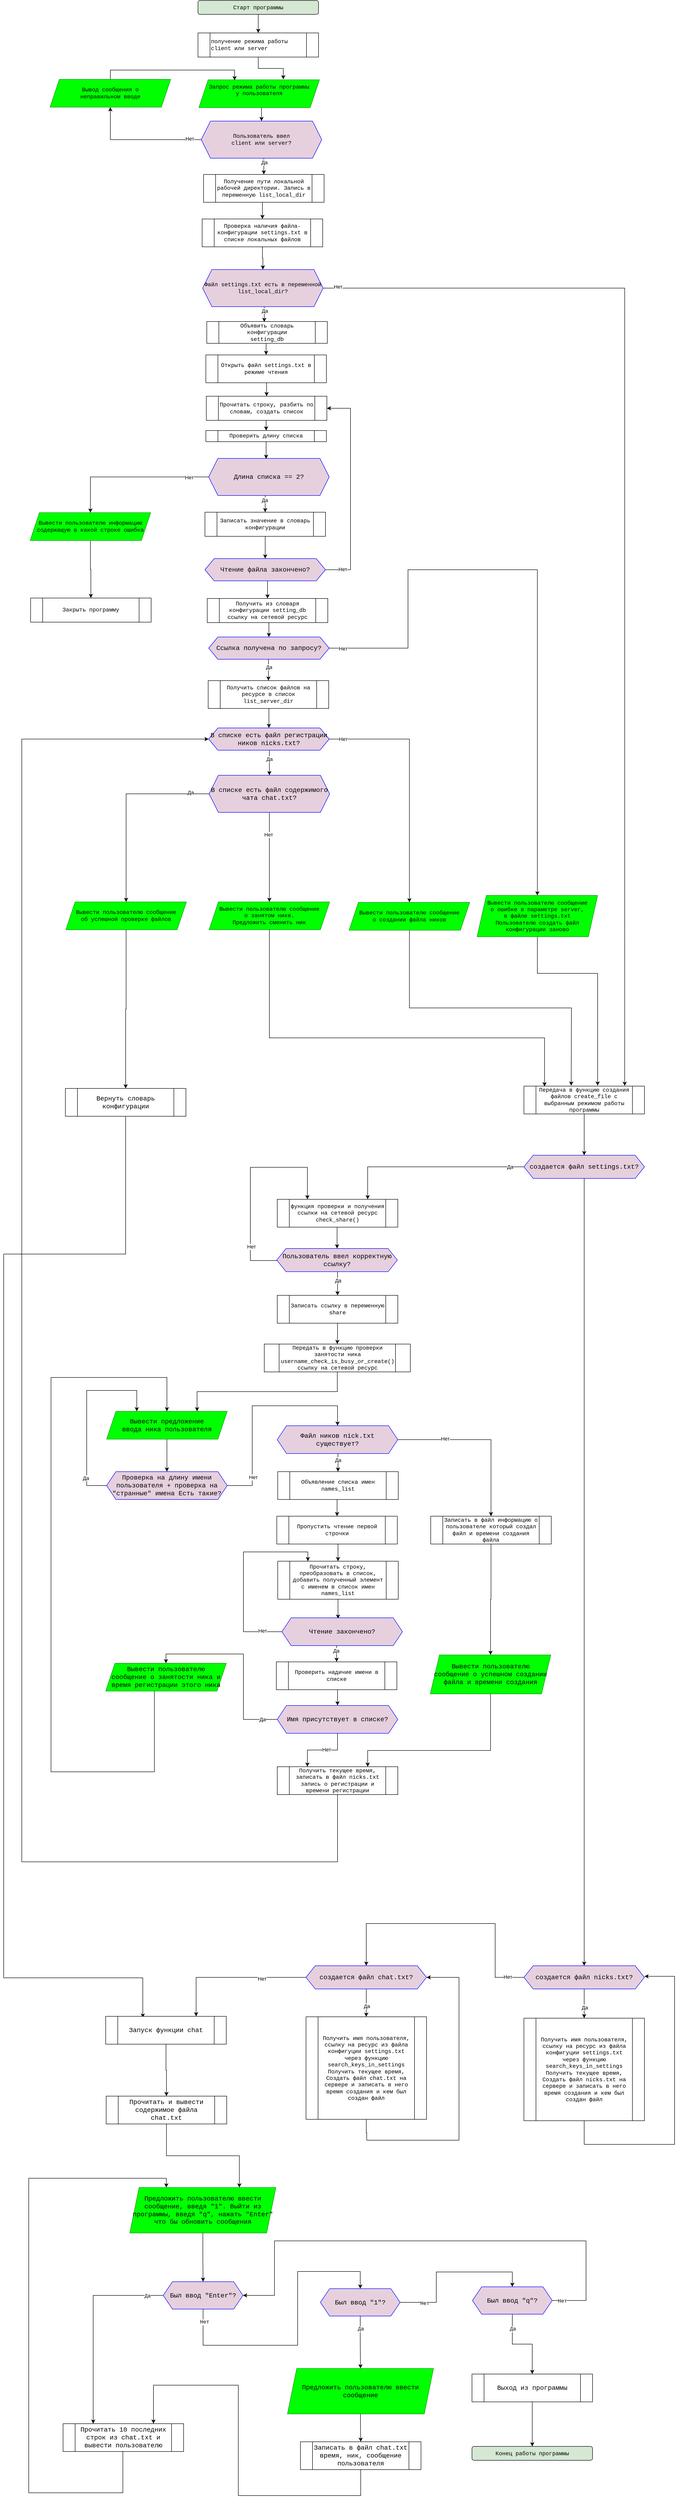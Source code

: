 <mxfile version="20.5.3" type="github">
  <diagram id="gb_wOWOb_qzQlViS4AKi" name="Страница 1">
    <mxGraphModel dx="4689" dy="1743" grid="0" gridSize="10" guides="0" tooltips="0" connect="1" arrows="1" fold="1" page="1" pageScale="1" pageWidth="1169" pageHeight="827" math="0" shadow="0">
      <root>
        <mxCell id="0" />
        <mxCell id="1" parent="0" />
        <mxCell id="-_wJu4tCFWoY7v_CzMal-3" style="edgeStyle=orthogonalEdgeStyle;rounded=0;orthogonalLoop=1;jettySize=auto;html=1;exitX=0.5;exitY=1;exitDx=0;exitDy=0;fontFamily=Courier New;" parent="1" source="-_wJu4tCFWoY7v_CzMal-1" target="-_wJu4tCFWoY7v_CzMal-2" edge="1">
          <mxGeometry relative="1" as="geometry" />
        </mxCell>
        <mxCell id="-_wJu4tCFWoY7v_CzMal-1" value="&lt;font face=&quot;Courier New&quot;&gt;Старт программы&lt;br&gt;&lt;/font&gt;" style="rounded=1;whiteSpace=wrap;html=1;fillColor=#D5E8D4;" parent="1" vertex="1">
          <mxGeometry x="-738" y="70" width="260" height="30" as="geometry" />
        </mxCell>
        <mxCell id="DwQkDdrdfLEbNt93AvXd-1" style="edgeStyle=orthogonalEdgeStyle;rounded=0;orthogonalLoop=1;jettySize=auto;html=1;exitX=0.5;exitY=1;exitDx=0;exitDy=0;entryX=0.7;entryY=-0.017;entryDx=0;entryDy=0;entryPerimeter=0;" parent="1" source="-_wJu4tCFWoY7v_CzMal-2" target="-_wJu4tCFWoY7v_CzMal-4" edge="1">
          <mxGeometry relative="1" as="geometry" />
        </mxCell>
        <mxCell id="-_wJu4tCFWoY7v_CzMal-2" value="&lt;div&gt;получение режима работы&lt;/div&gt;&lt;div&gt;client или server&lt;br&gt;&lt;/div&gt;" style="shape=process;whiteSpace=wrap;html=1;backgroundOutline=1;fontFamily=Courier New;align=left;" parent="1" vertex="1">
          <mxGeometry x="-738" y="140" width="260" height="52" as="geometry" />
        </mxCell>
        <mxCell id="-_wJu4tCFWoY7v_CzMal-7" style="edgeStyle=orthogonalEdgeStyle;rounded=0;orthogonalLoop=1;jettySize=auto;html=1;exitX=0.5;exitY=1;exitDx=0;exitDy=0;entryX=0.5;entryY=0;entryDx=0;entryDy=0;fontFamily=Courier New;" parent="1" source="-_wJu4tCFWoY7v_CzMal-4" target="-_wJu4tCFWoY7v_CzMal-9" edge="1">
          <mxGeometry relative="1" as="geometry">
            <mxPoint x="-678" y="400" as="targetPoint" />
          </mxGeometry>
        </mxCell>
        <mxCell id="-_wJu4tCFWoY7v_CzMal-4" value="&lt;div&gt;Запрос режима работы программы&lt;/div&gt;&lt;div&gt;у пользователя&lt;/div&gt;&lt;div&gt;&lt;br&gt;&lt;/div&gt;" style="shape=parallelogram;perimeter=parallelogramPerimeter;whiteSpace=wrap;html=1;fixedSize=1;fontFamily=Courier New;strokeColor=#009900;fillColor=#00FF00;" parent="1" vertex="1">
          <mxGeometry x="-736" y="241" width="260" height="60" as="geometry" />
        </mxCell>
        <mxCell id="DwQkDdrdfLEbNt93AvXd-2" style="edgeStyle=orthogonalEdgeStyle;rounded=0;orthogonalLoop=1;jettySize=auto;html=1;exitX=0;exitY=0.5;exitDx=0;exitDy=0;entryX=0.5;entryY=1;entryDx=0;entryDy=0;" parent="1" source="-_wJu4tCFWoY7v_CzMal-9" target="-_wJu4tCFWoY7v_CzMal-13" edge="1">
          <mxGeometry relative="1" as="geometry" />
        </mxCell>
        <mxCell id="DwQkDdrdfLEbNt93AvXd-192" value="Нет" style="edgeLabel;html=1;align=center;verticalAlign=middle;resizable=0;points=[];" parent="DwQkDdrdfLEbNt93AvXd-2" vertex="1" connectable="0">
          <mxGeometry x="-0.378" y="-1" relative="1" as="geometry">
            <mxPoint x="57" y="-1" as="offset" />
          </mxGeometry>
        </mxCell>
        <mxCell id="DwQkDdrdfLEbNt93AvXd-6" style="edgeStyle=orthogonalEdgeStyle;rounded=0;orthogonalLoop=1;jettySize=auto;html=1;exitX=0.5;exitY=1;exitDx=0;exitDy=0;entryX=0.5;entryY=0;entryDx=0;entryDy=0;" parent="1" source="-_wJu4tCFWoY7v_CzMal-9" target="DwQkDdrdfLEbNt93AvXd-5" edge="1">
          <mxGeometry relative="1" as="geometry" />
        </mxCell>
        <mxCell id="DwQkDdrdfLEbNt93AvXd-193" value="Да" style="edgeLabel;html=1;align=center;verticalAlign=middle;resizable=0;points=[];" parent="DwQkDdrdfLEbNt93AvXd-6" vertex="1" connectable="0">
          <mxGeometry x="-0.336" y="1" relative="1" as="geometry">
            <mxPoint as="offset" />
          </mxGeometry>
        </mxCell>
        <mxCell id="-_wJu4tCFWoY7v_CzMal-9" value="&lt;div&gt;Пользователь ввел &lt;br&gt;&lt;/div&gt;&lt;div&gt;client или server?&lt;/div&gt;" style="shape=hexagon;perimeter=hexagonPerimeter2;whiteSpace=wrap;html=1;fixedSize=1;fontFamily=Courier New;strokeColor=#0000FF;fillColor=#E6D0DE;" parent="1" vertex="1">
          <mxGeometry x="-731" y="330" width="260" height="80" as="geometry" />
        </mxCell>
        <mxCell id="DwQkDdrdfLEbNt93AvXd-4" style="edgeStyle=orthogonalEdgeStyle;rounded=0;orthogonalLoop=1;jettySize=auto;html=1;exitX=0.5;exitY=0;exitDx=0;exitDy=0;entryX=0.296;entryY=0.017;entryDx=0;entryDy=0;entryPerimeter=0;" parent="1" source="-_wJu4tCFWoY7v_CzMal-13" target="-_wJu4tCFWoY7v_CzMal-4" edge="1">
          <mxGeometry relative="1" as="geometry" />
        </mxCell>
        <mxCell id="-_wJu4tCFWoY7v_CzMal-13" value="&lt;div&gt;Вывод сообщения о &lt;br&gt;&lt;/div&gt;&lt;div&gt;неправильном вводе&lt;/div&gt;" style="shape=parallelogram;perimeter=parallelogramPerimeter;whiteSpace=wrap;html=1;fixedSize=1;fontFamily=Courier New;strokeColor=#009900;fillColor=#00FF00;" parent="1" vertex="1">
          <mxGeometry x="-1057" y="240" width="260" height="60" as="geometry" />
        </mxCell>
        <mxCell id="DwQkDdrdfLEbNt93AvXd-10" style="edgeStyle=orthogonalEdgeStyle;rounded=0;orthogonalLoop=1;jettySize=auto;html=1;exitX=1;exitY=0.5;exitDx=0;exitDy=0;entryX=0.836;entryY=-0.01;entryDx=0;entryDy=0;entryPerimeter=0;" parent="1" source="-_wJu4tCFWoY7v_CzMal-17" target="DwQkDdrdfLEbNt93AvXd-9" edge="1">
          <mxGeometry relative="1" as="geometry">
            <mxPoint x="-244" y="719" as="targetPoint" />
          </mxGeometry>
        </mxCell>
        <mxCell id="DwQkDdrdfLEbNt93AvXd-11" value="Нет" style="edgeLabel;html=1;align=center;verticalAlign=middle;resizable=0;points=[];" parent="DwQkDdrdfLEbNt93AvXd-10" vertex="1" connectable="0">
          <mxGeometry x="-0.207" y="3" relative="1" as="geometry">
            <mxPoint x="-622" y="-292" as="offset" />
          </mxGeometry>
        </mxCell>
        <mxCell id="DwQkDdrdfLEbNt93AvXd-21" style="edgeStyle=orthogonalEdgeStyle;rounded=0;orthogonalLoop=1;jettySize=auto;html=1;exitX=0.5;exitY=1;exitDx=0;exitDy=0;entryX=0.477;entryY=0.021;entryDx=0;entryDy=0;entryPerimeter=0;" parent="1" source="-_wJu4tCFWoY7v_CzMal-17" target="DwQkDdrdfLEbNt93AvXd-16" edge="1">
          <mxGeometry relative="1" as="geometry" />
        </mxCell>
        <mxCell id="DwQkDdrdfLEbNt93AvXd-191" value="Да" style="edgeLabel;html=1;align=center;verticalAlign=middle;resizable=0;points=[];" parent="DwQkDdrdfLEbNt93AvXd-21" vertex="1" connectable="0">
          <mxGeometry x="-0.333" y="1" relative="1" as="geometry">
            <mxPoint as="offset" />
          </mxGeometry>
        </mxCell>
        <mxCell id="-_wJu4tCFWoY7v_CzMal-17" value="Файл settings.txt есть в переменной list_local_dir?" style="shape=hexagon;perimeter=hexagonPerimeter2;whiteSpace=wrap;html=1;fixedSize=1;fontFamily=Courier New;strokeColor=#0000FF;fillColor=#E6D0DE;" parent="1" vertex="1">
          <mxGeometry x="-728" y="650" width="260" height="80" as="geometry" />
        </mxCell>
        <mxCell id="DwQkDdrdfLEbNt93AvXd-18" style="edgeStyle=orthogonalEdgeStyle;rounded=0;orthogonalLoop=1;jettySize=auto;html=1;exitX=0;exitY=0.5;exitDx=0;exitDy=0;entryX=0.5;entryY=0;entryDx=0;entryDy=0;" parent="1" source="-_wJu4tCFWoY7v_CzMal-33" target="DwQkDdrdfLEbNt93AvXd-17" edge="1">
          <mxGeometry relative="1" as="geometry" />
        </mxCell>
        <mxCell id="DwQkDdrdfLEbNt93AvXd-27" value="Нет" style="edgeLabel;html=1;align=center;verticalAlign=middle;resizable=0;points=[];" parent="DwQkDdrdfLEbNt93AvXd-18" vertex="1" connectable="0">
          <mxGeometry x="-0.22" y="1" relative="1" as="geometry">
            <mxPoint x="87" as="offset" />
          </mxGeometry>
        </mxCell>
        <mxCell id="DwQkDdrdfLEbNt93AvXd-189" style="edgeStyle=orthogonalEdgeStyle;rounded=0;orthogonalLoop=1;jettySize=auto;html=1;exitX=0.5;exitY=1;exitDx=0;exitDy=0;entryX=0.5;entryY=0;entryDx=0;entryDy=0;" parent="1" source="-_wJu4tCFWoY7v_CzMal-33" target="DwQkDdrdfLEbNt93AvXd-29" edge="1">
          <mxGeometry relative="1" as="geometry" />
        </mxCell>
        <mxCell id="DwQkDdrdfLEbNt93AvXd-190" value="Да" style="edgeLabel;html=1;align=center;verticalAlign=middle;resizable=0;points=[];" parent="DwQkDdrdfLEbNt93AvXd-189" vertex="1" connectable="0">
          <mxGeometry x="-0.204" y="-1" relative="1" as="geometry">
            <mxPoint as="offset" />
          </mxGeometry>
        </mxCell>
        <mxCell id="-_wJu4tCFWoY7v_CzMal-33" value="Длина списка == 2?" style="shape=hexagon;perimeter=hexagonPerimeter2;whiteSpace=wrap;html=1;fixedSize=1;fontFamily=Courier New;fontSize=14;strokeColor=#0000FF;fillColor=#E6D0DE;" parent="1" vertex="1">
          <mxGeometry x="-715" y="1057" width="260" height="80" as="geometry" />
        </mxCell>
        <mxCell id="DwQkDdrdfLEbNt93AvXd-108" style="edgeStyle=orthogonalEdgeStyle;rounded=0;orthogonalLoop=1;jettySize=auto;html=1;exitX=0.5;exitY=1;exitDx=0;exitDy=0;entryX=0.5;entryY=0;entryDx=0;entryDy=0;" parent="1" source="-_wJu4tCFWoY7v_CzMal-48" target="DwQkDdrdfLEbNt93AvXd-102" edge="1">
          <mxGeometry relative="1" as="geometry" />
        </mxCell>
        <mxCell id="-_wJu4tCFWoY7v_CzMal-48" value="Проверить надичие имени в списке" style="shape=process;whiteSpace=wrap;html=1;backgroundOutline=1;fontFamily=Courier New;fontSize=12;" parent="1" vertex="1">
          <mxGeometry x="-569" y="3651" width="260" height="60" as="geometry" />
        </mxCell>
        <mxCell id="DwQkDdrdfLEbNt93AvXd-72" style="edgeStyle=orthogonalEdgeStyle;rounded=0;orthogonalLoop=1;jettySize=auto;html=1;exitX=0.5;exitY=1;exitDx=0;exitDy=0;" parent="1" source="-_wJu4tCFWoY7v_CzMal-61" edge="1">
          <mxGeometry relative="1" as="geometry">
            <mxPoint x="-857" y="4418" as="targetPoint" />
            <Array as="points">
              <mxPoint x="-894" y="2772" />
              <mxPoint x="-1157" y="2772" />
              <mxPoint x="-1157" y="4332" />
              <mxPoint x="-857" y="4332" />
            </Array>
          </mxGeometry>
        </mxCell>
        <mxCell id="-_wJu4tCFWoY7v_CzMal-61" value="Вернуть словарь конфигурации" style="shape=process;whiteSpace=wrap;html=1;backgroundOutline=1;fontFamily=Courier New;fontSize=14;" parent="1" vertex="1">
          <mxGeometry x="-1024" y="2415" width="260" height="60" as="geometry" />
        </mxCell>
        <mxCell id="DwQkDdrdfLEbNt93AvXd-70" style="edgeStyle=orthogonalEdgeStyle;rounded=0;orthogonalLoop=1;jettySize=auto;html=1;exitX=0;exitY=0.5;exitDx=0;exitDy=0;entryX=0.5;entryY=0;entryDx=0;entryDy=0;" parent="1" source="DwQkDdrdfLEbNt93AvXd-57" target="DwQkDdrdfLEbNt93AvXd-64" edge="1">
          <mxGeometry relative="1" as="geometry">
            <mxPoint x="-601" y="1928" as="sourcePoint" />
          </mxGeometry>
        </mxCell>
        <mxCell id="DwQkDdrdfLEbNt93AvXd-184" value="Да" style="edgeLabel;html=1;align=center;verticalAlign=middle;resizable=0;points=[];" parent="DwQkDdrdfLEbNt93AvXd-70" vertex="1" connectable="0">
          <mxGeometry x="-0.804" y="-3" relative="1" as="geometry">
            <mxPoint as="offset" />
          </mxGeometry>
        </mxCell>
        <mxCell id="DwQkDdrdfLEbNt93AvXd-68" style="edgeStyle=orthogonalEdgeStyle;rounded=0;orthogonalLoop=1;jettySize=auto;html=1;entryX=0.171;entryY=0.01;entryDx=0;entryDy=0;entryPerimeter=0;exitX=0.5;exitY=1;exitDx=0;exitDy=0;" parent="1" source="-_wJu4tCFWoY7v_CzMal-66" target="DwQkDdrdfLEbNt93AvXd-9" edge="1">
          <mxGeometry relative="1" as="geometry">
            <mxPoint x="-312" y="2072" as="sourcePoint" />
            <Array as="points">
              <mxPoint x="-584" y="2306" />
              <mxPoint x="10" y="2306" />
            </Array>
          </mxGeometry>
        </mxCell>
        <mxCell id="-_wJu4tCFWoY7v_CzMal-66" value="&lt;div&gt;Вывести пользователю сообщение&lt;/div&gt;&lt;div&gt;о занятом нике. &lt;br&gt;&lt;/div&gt;&lt;div&gt;Предложить сменить ник&lt;br&gt;&lt;/div&gt;" style="shape=parallelogram;perimeter=parallelogramPerimeter;whiteSpace=wrap;html=1;fixedSize=1;fontFamily=Courier New;strokeColor=#009900;fillColor=#00FF00;" parent="1" vertex="1">
          <mxGeometry x="-714" y="2013" width="260" height="60" as="geometry" />
        </mxCell>
        <mxCell id="DwQkDdrdfLEbNt93AvXd-172" style="edgeStyle=orthogonalEdgeStyle;rounded=0;orthogonalLoop=1;jettySize=auto;html=1;exitX=0.5;exitY=1;exitDx=0;exitDy=0;" parent="1" source="-_wJu4tCFWoY7v_CzMal-73" target="DwQkDdrdfLEbNt93AvXd-152" edge="1">
          <mxGeometry relative="1" as="geometry" />
        </mxCell>
        <mxCell id="-_wJu4tCFWoY7v_CzMal-73" value="Запуск функции chat" style="shape=process;whiteSpace=wrap;html=1;backgroundOutline=1;fontFamily=Courier New;fontSize=14;" parent="1" vertex="1">
          <mxGeometry x="-937" y="4415" width="260" height="60" as="geometry" />
        </mxCell>
        <mxCell id="DwQkDdrdfLEbNt93AvXd-8" style="edgeStyle=orthogonalEdgeStyle;rounded=0;orthogonalLoop=1;jettySize=auto;html=1;exitX=0.5;exitY=1;exitDx=0;exitDy=0;entryX=0.5;entryY=0;entryDx=0;entryDy=0;" parent="1" source="DwQkDdrdfLEbNt93AvXd-5" target="DwQkDdrdfLEbNt93AvXd-7" edge="1">
          <mxGeometry relative="1" as="geometry" />
        </mxCell>
        <mxCell id="DwQkDdrdfLEbNt93AvXd-5" value="Получение пути локальной рабочей директории. Запись в переменную list_local_dir" style="shape=process;whiteSpace=wrap;html=1;backgroundOutline=1;fontFamily=Courier New;" parent="1" vertex="1">
          <mxGeometry x="-726" y="445" width="260" height="60" as="geometry" />
        </mxCell>
        <mxCell id="DwQkDdrdfLEbNt93AvXd-127" style="edgeStyle=orthogonalEdgeStyle;rounded=0;orthogonalLoop=1;jettySize=auto;html=1;exitX=0.5;exitY=1;exitDx=0;exitDy=0;entryX=0.5;entryY=0;entryDx=0;entryDy=0;" parent="1" source="DwQkDdrdfLEbNt93AvXd-7" target="-_wJu4tCFWoY7v_CzMal-17" edge="1">
          <mxGeometry relative="1" as="geometry" />
        </mxCell>
        <mxCell id="DwQkDdrdfLEbNt93AvXd-7" value="Проверка наличия файла-конфигурации settings.txt в списке локальных файлов " style="shape=process;whiteSpace=wrap;html=1;backgroundOutline=1;fontFamily=Courier New;" parent="1" vertex="1">
          <mxGeometry x="-729" y="541" width="260" height="60" as="geometry" />
        </mxCell>
        <mxCell id="DwQkDdrdfLEbNt93AvXd-117" style="edgeStyle=orthogonalEdgeStyle;rounded=0;orthogonalLoop=1;jettySize=auto;html=1;exitX=0.5;exitY=1;exitDx=0;exitDy=0;entryX=0.5;entryY=0;entryDx=0;entryDy=0;" parent="1" source="DwQkDdrdfLEbNt93AvXd-9" target="DwQkDdrdfLEbNt93AvXd-73" edge="1">
          <mxGeometry relative="1" as="geometry" />
        </mxCell>
        <mxCell id="DwQkDdrdfLEbNt93AvXd-9" value="Передача в функцию создания файлов create_file с выбранным режимом работы программы" style="shape=process;whiteSpace=wrap;html=1;backgroundOutline=1;fontFamily=Courier New;" parent="1" vertex="1">
          <mxGeometry x="-35" y="2410" width="260" height="60" as="geometry" />
        </mxCell>
        <mxCell id="DwQkDdrdfLEbNt93AvXd-24" style="edgeStyle=orthogonalEdgeStyle;rounded=0;orthogonalLoop=1;jettySize=auto;html=1;exitX=0.5;exitY=1;exitDx=0;exitDy=0;entryX=0.5;entryY=0;entryDx=0;entryDy=0;" parent="1" source="DwQkDdrdfLEbNt93AvXd-12" target="DwQkDdrdfLEbNt93AvXd-13" edge="1">
          <mxGeometry relative="1" as="geometry" />
        </mxCell>
        <mxCell id="DwQkDdrdfLEbNt93AvXd-12" value="Открыть файл settings.txt в режиме чтения" style="shape=process;whiteSpace=wrap;html=1;backgroundOutline=1;fontFamily=Courier New;" parent="1" vertex="1">
          <mxGeometry x="-721" y="834" width="260" height="60" as="geometry" />
        </mxCell>
        <mxCell id="DwQkDdrdfLEbNt93AvXd-25" style="edgeStyle=orthogonalEdgeStyle;rounded=0;orthogonalLoop=1;jettySize=auto;html=1;exitX=0.5;exitY=1;exitDx=0;exitDy=0;entryX=0.5;entryY=0;entryDx=0;entryDy=0;" parent="1" source="DwQkDdrdfLEbNt93AvXd-13" target="DwQkDdrdfLEbNt93AvXd-14" edge="1">
          <mxGeometry relative="1" as="geometry" />
        </mxCell>
        <mxCell id="DwQkDdrdfLEbNt93AvXd-13" value="Прочитать строку, разбить по словам, создать список" style="shape=process;whiteSpace=wrap;html=1;backgroundOutline=1;fontFamily=Courier New;" parent="1" vertex="1">
          <mxGeometry x="-720" y="923" width="260" height="52" as="geometry" />
        </mxCell>
        <mxCell id="DwQkDdrdfLEbNt93AvXd-26" style="edgeStyle=orthogonalEdgeStyle;rounded=0;orthogonalLoop=1;jettySize=auto;html=1;exitX=0.5;exitY=1;exitDx=0;exitDy=0;entryX=0.477;entryY=0.013;entryDx=0;entryDy=0;entryPerimeter=0;" parent="1" source="DwQkDdrdfLEbNt93AvXd-14" target="-_wJu4tCFWoY7v_CzMal-33" edge="1">
          <mxGeometry relative="1" as="geometry" />
        </mxCell>
        <mxCell id="DwQkDdrdfLEbNt93AvXd-14" value="Проверить длину списка" style="shape=process;whiteSpace=wrap;html=1;backgroundOutline=1;fontFamily=Courier New;" parent="1" vertex="1">
          <mxGeometry x="-721" y="997" width="260" height="24" as="geometry" />
        </mxCell>
        <mxCell id="DwQkDdrdfLEbNt93AvXd-23" style="edgeStyle=orthogonalEdgeStyle;rounded=0;orthogonalLoop=1;jettySize=auto;html=1;exitX=0.5;exitY=1;exitDx=0;exitDy=0;entryX=0.5;entryY=0;entryDx=0;entryDy=0;" parent="1" source="DwQkDdrdfLEbNt93AvXd-16" target="DwQkDdrdfLEbNt93AvXd-12" edge="1">
          <mxGeometry relative="1" as="geometry" />
        </mxCell>
        <mxCell id="DwQkDdrdfLEbNt93AvXd-16" value="&lt;div&gt;Объявить словарь конфигурации&lt;/div&gt;&lt;div&gt;setting_db&lt;br&gt;&lt;/div&gt;" style="shape=process;whiteSpace=wrap;html=1;backgroundOutline=1;fontFamily=Courier New;" parent="1" vertex="1">
          <mxGeometry x="-719" y="762" width="260" height="47" as="geometry" />
        </mxCell>
        <mxCell id="DwQkDdrdfLEbNt93AvXd-20" style="edgeStyle=orthogonalEdgeStyle;rounded=0;orthogonalLoop=1;jettySize=auto;html=1;exitX=0.5;exitY=1;exitDx=0;exitDy=0;entryX=0.5;entryY=0;entryDx=0;entryDy=0;" parent="1" source="DwQkDdrdfLEbNt93AvXd-17" target="DwQkDdrdfLEbNt93AvXd-19" edge="1">
          <mxGeometry relative="1" as="geometry" />
        </mxCell>
        <mxCell id="DwQkDdrdfLEbNt93AvXd-17" value="Вывести пользователю информацию содержащую в какой строке ошибка" style="shape=parallelogram;perimeter=parallelogramPerimeter;whiteSpace=wrap;html=1;fixedSize=1;fontFamily=Courier New;strokeColor=#009900;fillColor=#00FF00;" parent="1" vertex="1">
          <mxGeometry x="-1100" y="1174" width="260" height="60" as="geometry" />
        </mxCell>
        <mxCell id="DwQkDdrdfLEbNt93AvXd-19" value="Закрыть программу" style="shape=process;whiteSpace=wrap;html=1;backgroundOutline=1;fontFamily=Courier New;" parent="1" vertex="1">
          <mxGeometry x="-1099" y="1358" width="260" height="52" as="geometry" />
        </mxCell>
        <mxCell id="DwQkDdrdfLEbNt93AvXd-34" style="edgeStyle=orthogonalEdgeStyle;rounded=0;orthogonalLoop=1;jettySize=auto;html=1;exitX=0.5;exitY=1;exitDx=0;exitDy=0;entryX=0.5;entryY=0;entryDx=0;entryDy=0;" parent="1" source="DwQkDdrdfLEbNt93AvXd-29" target="DwQkDdrdfLEbNt93AvXd-33" edge="1">
          <mxGeometry relative="1" as="geometry" />
        </mxCell>
        <mxCell id="DwQkDdrdfLEbNt93AvXd-29" value="Записать значение в словарь конфигурации" style="shape=process;whiteSpace=wrap;html=1;backgroundOutline=1;fontFamily=Courier New;" parent="1" vertex="1">
          <mxGeometry x="-723" y="1173" width="260" height="52" as="geometry" />
        </mxCell>
        <mxCell id="DwQkDdrdfLEbNt93AvXd-35" style="edgeStyle=orthogonalEdgeStyle;rounded=0;orthogonalLoop=1;jettySize=auto;html=1;exitX=1;exitY=0.5;exitDx=0;exitDy=0;entryX=1;entryY=0.5;entryDx=0;entryDy=0;" parent="1" source="DwQkDdrdfLEbNt93AvXd-33" target="DwQkDdrdfLEbNt93AvXd-13" edge="1">
          <mxGeometry relative="1" as="geometry">
            <Array as="points">
              <mxPoint x="-409" y="1297" />
              <mxPoint x="-409" y="949" />
            </Array>
          </mxGeometry>
        </mxCell>
        <mxCell id="DwQkDdrdfLEbNt93AvXd-47" value="Нет" style="edgeLabel;html=1;align=center;verticalAlign=middle;resizable=0;points=[];" parent="DwQkDdrdfLEbNt93AvXd-35" vertex="1" connectable="0">
          <mxGeometry x="-0.292" y="-1" relative="1" as="geometry">
            <mxPoint x="-18" y="105" as="offset" />
          </mxGeometry>
        </mxCell>
        <mxCell id="DwQkDdrdfLEbNt93AvXd-44" style="edgeStyle=orthogonalEdgeStyle;rounded=0;orthogonalLoop=1;jettySize=auto;html=1;exitX=0.5;exitY=1;exitDx=0;exitDy=0;entryX=0.5;entryY=0;entryDx=0;entryDy=0;" parent="1" source="DwQkDdrdfLEbNt93AvXd-33" target="DwQkDdrdfLEbNt93AvXd-37" edge="1">
          <mxGeometry relative="1" as="geometry" />
        </mxCell>
        <mxCell id="DwQkDdrdfLEbNt93AvXd-33" value="Чтение файла закончено?" style="shape=hexagon;perimeter=hexagonPerimeter2;whiteSpace=wrap;html=1;fixedSize=1;fontFamily=Courier New;fontSize=14;strokeColor=#0000FF;fillColor=#E6D0DE;" parent="1" vertex="1">
          <mxGeometry x="-723" y="1273" width="260" height="48" as="geometry" />
        </mxCell>
        <mxCell id="DwQkDdrdfLEbNt93AvXd-45" style="edgeStyle=orthogonalEdgeStyle;rounded=0;orthogonalLoop=1;jettySize=auto;html=1;exitX=0.5;exitY=1;exitDx=0;exitDy=0;entryX=0.5;entryY=0;entryDx=0;entryDy=0;" parent="1" source="DwQkDdrdfLEbNt93AvXd-37" target="DwQkDdrdfLEbNt93AvXd-38" edge="1">
          <mxGeometry relative="1" as="geometry" />
        </mxCell>
        <mxCell id="DwQkDdrdfLEbNt93AvXd-37" value="Получить из словаря конфигурации setting_db ссылку на сетевой ресурс" style="shape=process;whiteSpace=wrap;html=1;backgroundOutline=1;fontFamily=Courier New;" parent="1" vertex="1">
          <mxGeometry x="-718" y="1359" width="260" height="52" as="geometry" />
        </mxCell>
        <mxCell id="DwQkDdrdfLEbNt93AvXd-48" style="edgeStyle=orthogonalEdgeStyle;rounded=0;orthogonalLoop=1;jettySize=auto;html=1;exitX=1;exitY=0.5;exitDx=0;exitDy=0;entryX=0.5;entryY=0;entryDx=0;entryDy=0;" parent="1" source="DwQkDdrdfLEbNt93AvXd-38" target="DwQkDdrdfLEbNt93AvXd-40" edge="1">
          <mxGeometry relative="1" as="geometry">
            <mxPoint x="-100" y="1308" as="targetPoint" />
            <Array as="points">
              <mxPoint x="-285" y="1466" />
              <mxPoint x="-285" y="1297" />
              <mxPoint x="-6" y="1297" />
            </Array>
          </mxGeometry>
        </mxCell>
        <mxCell id="DwQkDdrdfLEbNt93AvXd-186" value="Нет" style="edgeLabel;html=1;align=center;verticalAlign=middle;resizable=0;points=[];" parent="DwQkDdrdfLEbNt93AvXd-48" vertex="1" connectable="0">
          <mxGeometry x="-0.884" y="-1" relative="1" as="geometry">
            <mxPoint x="-47" as="offset" />
          </mxGeometry>
        </mxCell>
        <mxCell id="DwQkDdrdfLEbNt93AvXd-53" value="" style="edgeStyle=orthogonalEdgeStyle;rounded=0;orthogonalLoop=1;jettySize=auto;html=1;" parent="1" source="DwQkDdrdfLEbNt93AvXd-38" target="DwQkDdrdfLEbNt93AvXd-52" edge="1">
          <mxGeometry relative="1" as="geometry">
            <Array as="points">
              <mxPoint x="-586" y="1503" />
              <mxPoint x="-586" y="1503" />
            </Array>
          </mxGeometry>
        </mxCell>
        <mxCell id="DwQkDdrdfLEbNt93AvXd-187" value="Да" style="edgeLabel;html=1;align=center;verticalAlign=middle;resizable=0;points=[];" parent="DwQkDdrdfLEbNt93AvXd-53" vertex="1" connectable="0">
          <mxGeometry x="-0.255" y="1" relative="1" as="geometry">
            <mxPoint as="offset" />
          </mxGeometry>
        </mxCell>
        <mxCell id="DwQkDdrdfLEbNt93AvXd-38" value="Ссылка получена по запросу?" style="shape=hexagon;perimeter=hexagonPerimeter2;whiteSpace=wrap;html=1;fixedSize=1;fontFamily=Courier New;fontSize=14;strokeColor=#0000FF;fillColor=#E6D0DE;" parent="1" vertex="1">
          <mxGeometry x="-715" y="1442" width="260" height="48" as="geometry" />
        </mxCell>
        <mxCell id="DwQkDdrdfLEbNt93AvXd-50" style="edgeStyle=orthogonalEdgeStyle;rounded=0;orthogonalLoop=1;jettySize=auto;html=1;exitX=0.5;exitY=1;exitDx=0;exitDy=0;" parent="1" source="DwQkDdrdfLEbNt93AvXd-40" edge="1">
          <mxGeometry relative="1" as="geometry">
            <mxPoint x="124" y="2409" as="targetPoint" />
            <Array as="points">
              <mxPoint x="-6" y="2167" />
              <mxPoint x="124" y="2167" />
            </Array>
          </mxGeometry>
        </mxCell>
        <mxCell id="DwQkDdrdfLEbNt93AvXd-40" value="&lt;div&gt;Вывести пользователю сообщение&lt;/div&gt;&lt;div&gt;о ошибке в параметре server,&lt;/div&gt;&lt;div&gt;в файле settings.txt&lt;/div&gt;&lt;div&gt;Пользователю создать файл &lt;br&gt;&lt;/div&gt;&lt;div&gt;конфигурации заново&lt;br&gt;&lt;/div&gt;" style="shape=parallelogram;perimeter=parallelogramPerimeter;whiteSpace=wrap;html=1;fixedSize=1;fontFamily=Courier New;strokeColor=#009900;fillColor=#00FF00;" parent="1" vertex="1">
          <mxGeometry x="-136" y="1999" width="260" height="89" as="geometry" />
        </mxCell>
        <mxCell id="DwQkDdrdfLEbNt93AvXd-55" style="edgeStyle=orthogonalEdgeStyle;rounded=0;orthogonalLoop=1;jettySize=auto;html=1;exitX=1;exitY=0.5;exitDx=0;exitDy=0;" parent="1" source="DwQkDdrdfLEbNt93AvXd-41" target="DwQkDdrdfLEbNt93AvXd-54" edge="1">
          <mxGeometry relative="1" as="geometry" />
        </mxCell>
        <mxCell id="DwQkDdrdfLEbNt93AvXd-62" value="Нет" style="edgeLabel;html=1;align=center;verticalAlign=middle;resizable=0;points=[];" parent="DwQkDdrdfLEbNt93AvXd-55" vertex="1" connectable="0">
          <mxGeometry x="-0.598" relative="1" as="geometry">
            <mxPoint x="-76" as="offset" />
          </mxGeometry>
        </mxCell>
        <mxCell id="DwQkDdrdfLEbNt93AvXd-58" style="edgeStyle=orthogonalEdgeStyle;rounded=0;orthogonalLoop=1;jettySize=auto;html=1;exitX=0.5;exitY=1;exitDx=0;exitDy=0;entryX=0.5;entryY=0;entryDx=0;entryDy=0;" parent="1" source="DwQkDdrdfLEbNt93AvXd-41" target="DwQkDdrdfLEbNt93AvXd-57" edge="1">
          <mxGeometry relative="1" as="geometry">
            <Array as="points">
              <mxPoint x="-584" y="1686" />
            </Array>
          </mxGeometry>
        </mxCell>
        <mxCell id="DwQkDdrdfLEbNt93AvXd-185" value="Да" style="edgeLabel;html=1;align=center;verticalAlign=middle;resizable=0;points=[];" parent="DwQkDdrdfLEbNt93AvXd-58" vertex="1" connectable="0">
          <mxGeometry x="-0.266" relative="1" as="geometry">
            <mxPoint as="offset" />
          </mxGeometry>
        </mxCell>
        <mxCell id="DwQkDdrdfLEbNt93AvXd-41" value="В списке есть файл регистрации ников nicks.txt?" style="shape=hexagon;perimeter=hexagonPerimeter2;whiteSpace=wrap;html=1;fixedSize=1;fontFamily=Courier New;fontSize=14;strokeColor=#0000FF;fillColor=#E6D0DE;" parent="1" vertex="1">
          <mxGeometry x="-715" y="1638" width="260" height="48" as="geometry" />
        </mxCell>
        <mxCell id="DwQkDdrdfLEbNt93AvXd-56" style="edgeStyle=orthogonalEdgeStyle;rounded=0;orthogonalLoop=1;jettySize=auto;html=1;exitX=0.5;exitY=1;exitDx=0;exitDy=0;entryX=0.5;entryY=0;entryDx=0;entryDy=0;" parent="1" source="DwQkDdrdfLEbNt93AvXd-52" target="DwQkDdrdfLEbNt93AvXd-41" edge="1">
          <mxGeometry relative="1" as="geometry">
            <Array as="points">
              <mxPoint x="-585" y="1596" />
            </Array>
          </mxGeometry>
        </mxCell>
        <mxCell id="DwQkDdrdfLEbNt93AvXd-52" value="Получить список файлов на ресурсе в список list_server_dir" style="shape=process;whiteSpace=wrap;html=1;backgroundOutline=1;fontFamily=Courier New;fontSize=12;" parent="1" vertex="1">
          <mxGeometry x="-716" y="1536" width="260" height="60" as="geometry" />
        </mxCell>
        <mxCell id="DwQkDdrdfLEbNt93AvXd-67" style="edgeStyle=orthogonalEdgeStyle;rounded=0;orthogonalLoop=1;jettySize=auto;html=1;exitX=0.5;exitY=1;exitDx=0;exitDy=0;" parent="1" source="DwQkDdrdfLEbNt93AvXd-54" edge="1">
          <mxGeometry relative="1" as="geometry">
            <mxPoint x="67" y="2409" as="targetPoint" />
          </mxGeometry>
        </mxCell>
        <mxCell id="DwQkDdrdfLEbNt93AvXd-54" value="&lt;div&gt;Вывести пользователю сообщение&lt;/div&gt;&lt;div&gt;о создании файла ников&lt;br&gt;&lt;/div&gt;" style="shape=parallelogram;perimeter=parallelogramPerimeter;whiteSpace=wrap;html=1;fixedSize=1;fontFamily=Courier New;strokeColor=#009900;fillColor=#00FF00;" parent="1" vertex="1">
          <mxGeometry x="-412" y="2014" width="260" height="60" as="geometry" />
        </mxCell>
        <mxCell id="DwQkDdrdfLEbNt93AvXd-61" style="edgeStyle=orthogonalEdgeStyle;rounded=0;orthogonalLoop=1;jettySize=auto;html=1;exitX=0.5;exitY=1;exitDx=0;exitDy=0;entryX=0.5;entryY=0;entryDx=0;entryDy=0;" parent="1" source="DwQkDdrdfLEbNt93AvXd-57" target="-_wJu4tCFWoY7v_CzMal-66" edge="1">
          <mxGeometry relative="1" as="geometry" />
        </mxCell>
        <mxCell id="DwQkDdrdfLEbNt93AvXd-63" value="Нет" style="edgeLabel;html=1;align=center;verticalAlign=middle;resizable=0;points=[];" parent="DwQkDdrdfLEbNt93AvXd-61" vertex="1" connectable="0">
          <mxGeometry x="-0.507" y="-2" relative="1" as="geometry">
            <mxPoint as="offset" />
          </mxGeometry>
        </mxCell>
        <mxCell id="DwQkDdrdfLEbNt93AvXd-57" value="В списке есть файл содержимого чата chat.txt?" style="shape=hexagon;perimeter=hexagonPerimeter2;whiteSpace=wrap;html=1;fixedSize=1;fontFamily=Courier New;fontSize=14;strokeColor=#0000FF;fillColor=#E6D0DE;" parent="1" vertex="1">
          <mxGeometry x="-714" y="1740" width="260" height="80" as="geometry" />
        </mxCell>
        <mxCell id="DwQkDdrdfLEbNt93AvXd-150" style="edgeStyle=orthogonalEdgeStyle;rounded=0;orthogonalLoop=1;jettySize=auto;html=1;exitX=0.5;exitY=1;exitDx=0;exitDy=0;" parent="1" source="DwQkDdrdfLEbNt93AvXd-64" target="-_wJu4tCFWoY7v_CzMal-61" edge="1">
          <mxGeometry relative="1" as="geometry" />
        </mxCell>
        <mxCell id="DwQkDdrdfLEbNt93AvXd-64" value="&lt;div&gt;Вывести пользователю сообщение&lt;/div&gt;&lt;div&gt;об успешной проверке файлов&lt;br&gt;&lt;/div&gt;" style="shape=parallelogram;perimeter=parallelogramPerimeter;whiteSpace=wrap;html=1;fixedSize=1;fontFamily=Courier New;strokeColor=#009900;fillColor=#00FF00;" parent="1" vertex="1">
          <mxGeometry x="-1023" y="2013" width="260" height="60" as="geometry" />
        </mxCell>
        <mxCell id="DwQkDdrdfLEbNt93AvXd-79" style="edgeStyle=orthogonalEdgeStyle;rounded=0;orthogonalLoop=1;jettySize=auto;html=1;exitX=0;exitY=0.5;exitDx=0;exitDy=0;entryX=0.75;entryY=0;entryDx=0;entryDy=0;" parent="1" source="DwQkDdrdfLEbNt93AvXd-73" target="DwQkDdrdfLEbNt93AvXd-74" edge="1">
          <mxGeometry relative="1" as="geometry" />
        </mxCell>
        <mxCell id="DwQkDdrdfLEbNt93AvXd-80" value="Да" style="edgeLabel;html=1;align=center;verticalAlign=middle;resizable=0;points=[];" parent="DwQkDdrdfLEbNt93AvXd-79" vertex="1" connectable="0">
          <mxGeometry x="0.114" y="3" relative="1" as="geometry">
            <mxPoint x="196" y="-3" as="offset" />
          </mxGeometry>
        </mxCell>
        <mxCell id="DwQkDdrdfLEbNt93AvXd-121" style="edgeStyle=orthogonalEdgeStyle;rounded=0;orthogonalLoop=1;jettySize=auto;html=1;exitX=0.5;exitY=1;exitDx=0;exitDy=0;entryX=0.5;entryY=0;entryDx=0;entryDy=0;" parent="1" source="DwQkDdrdfLEbNt93AvXd-73" target="DwQkDdrdfLEbNt93AvXd-118" edge="1">
          <mxGeometry relative="1" as="geometry" />
        </mxCell>
        <mxCell id="DwQkDdrdfLEbNt93AvXd-73" value="создается файл settings.txt?" style="shape=hexagon;perimeter=hexagonPerimeter2;whiteSpace=wrap;html=1;fixedSize=1;fontFamily=Courier New;fontSize=14;strokeColor=#0000FF;fillColor=#E6D0DE;" parent="1" vertex="1">
          <mxGeometry x="-35" y="2559" width="260" height="50" as="geometry" />
        </mxCell>
        <mxCell id="DwQkDdrdfLEbNt93AvXd-126" style="edgeStyle=orthogonalEdgeStyle;rounded=0;orthogonalLoop=1;jettySize=auto;html=1;exitX=0.5;exitY=1;exitDx=0;exitDy=0;" parent="1" source="DwQkDdrdfLEbNt93AvXd-74" target="DwQkDdrdfLEbNt93AvXd-76" edge="1">
          <mxGeometry relative="1" as="geometry">
            <Array as="points">
              <mxPoint x="-438" y="2714" />
            </Array>
          </mxGeometry>
        </mxCell>
        <mxCell id="DwQkDdrdfLEbNt93AvXd-74" value="функция проверки и получения ссылки на сетевой ресурс check_share()" style="shape=process;whiteSpace=wrap;html=1;backgroundOutline=1;fontFamily=Courier New;fontSize=12;" parent="1" vertex="1">
          <mxGeometry x="-567" y="2654" width="260" height="60" as="geometry" />
        </mxCell>
        <mxCell id="DwQkDdrdfLEbNt93AvXd-77" style="edgeStyle=orthogonalEdgeStyle;rounded=0;orthogonalLoop=1;jettySize=auto;html=1;exitX=0;exitY=0.5;exitDx=0;exitDy=0;entryX=0.25;entryY=0;entryDx=0;entryDy=0;" parent="1" source="DwQkDdrdfLEbNt93AvXd-76" target="DwQkDdrdfLEbNt93AvXd-74" edge="1">
          <mxGeometry relative="1" as="geometry">
            <Array as="points">
              <mxPoint x="-625" y="2786" />
              <mxPoint x="-625" y="2585" />
              <mxPoint x="-502" y="2585" />
            </Array>
          </mxGeometry>
        </mxCell>
        <mxCell id="DwQkDdrdfLEbNt93AvXd-78" value="Нет" style="edgeLabel;html=1;align=center;verticalAlign=middle;resizable=0;points=[];" parent="DwQkDdrdfLEbNt93AvXd-77" vertex="1" connectable="0">
          <mxGeometry x="-0.608" y="-2" relative="1" as="geometry">
            <mxPoint as="offset" />
          </mxGeometry>
        </mxCell>
        <mxCell id="DwQkDdrdfLEbNt93AvXd-125" style="edgeStyle=orthogonalEdgeStyle;rounded=0;orthogonalLoop=1;jettySize=auto;html=1;exitX=0.5;exitY=1;exitDx=0;exitDy=0;entryX=0.5;entryY=0;entryDx=0;entryDy=0;" parent="1" source="DwQkDdrdfLEbNt93AvXd-76" target="DwQkDdrdfLEbNt93AvXd-83" edge="1">
          <mxGeometry relative="1" as="geometry">
            <Array as="points">
              <mxPoint x="-437" y="2810" />
            </Array>
          </mxGeometry>
        </mxCell>
        <mxCell id="DwQkDdrdfLEbNt93AvXd-183" value="Да" style="edgeLabel;html=1;align=center;verticalAlign=middle;resizable=0;points=[];" parent="DwQkDdrdfLEbNt93AvXd-125" vertex="1" connectable="0">
          <mxGeometry x="-0.236" y="1" relative="1" as="geometry">
            <mxPoint as="offset" />
          </mxGeometry>
        </mxCell>
        <mxCell id="DwQkDdrdfLEbNt93AvXd-76" value="Пользователь ввел корректную ссылку?" style="shape=hexagon;perimeter=hexagonPerimeter2;whiteSpace=wrap;html=1;fixedSize=1;fontFamily=Courier New;fontSize=14;strokeColor=#0000FF;fillColor=#E6D0DE;" parent="1" vertex="1">
          <mxGeometry x="-568" y="2760" width="260" height="50" as="geometry" />
        </mxCell>
        <mxCell id="DwQkDdrdfLEbNt93AvXd-96" style="edgeStyle=orthogonalEdgeStyle;rounded=0;orthogonalLoop=1;jettySize=auto;html=1;exitX=0.5;exitY=1;exitDx=0;exitDy=0;entryX=0.5;entryY=0;entryDx=0;entryDy=0;" parent="1" source="DwQkDdrdfLEbNt93AvXd-81" target="DwQkDdrdfLEbNt93AvXd-95" edge="1">
          <mxGeometry relative="1" as="geometry" />
        </mxCell>
        <mxCell id="DwQkDdrdfLEbNt93AvXd-81" value="Объявление списка имен names_list" style="shape=process;whiteSpace=wrap;html=1;backgroundOutline=1;fontFamily=Courier New;fontSize=12;" parent="1" vertex="1">
          <mxGeometry x="-566" y="3241" width="260" height="60" as="geometry" />
        </mxCell>
        <mxCell id="DwQkDdrdfLEbNt93AvXd-124" style="edgeStyle=orthogonalEdgeStyle;rounded=0;orthogonalLoop=1;jettySize=auto;html=1;exitX=0.5;exitY=1;exitDx=0;exitDy=0;entryX=0.5;entryY=0;entryDx=0;entryDy=0;" parent="1" source="DwQkDdrdfLEbNt93AvXd-83" target="DwQkDdrdfLEbNt93AvXd-84" edge="1">
          <mxGeometry relative="1" as="geometry" />
        </mxCell>
        <mxCell id="DwQkDdrdfLEbNt93AvXd-83" value="Записать ссылку в переменную share" style="shape=process;whiteSpace=wrap;html=1;backgroundOutline=1;fontFamily=Courier New;fontSize=12;" parent="1" vertex="1">
          <mxGeometry x="-567" y="2861" width="260" height="60" as="geometry" />
        </mxCell>
        <mxCell id="DwQkDdrdfLEbNt93AvXd-92" style="edgeStyle=orthogonalEdgeStyle;rounded=0;orthogonalLoop=1;jettySize=auto;html=1;exitX=0.5;exitY=1;exitDx=0;exitDy=0;entryX=0.75;entryY=0;entryDx=0;entryDy=0;" parent="1" source="DwQkDdrdfLEbNt93AvXd-84" target="DwQkDdrdfLEbNt93AvXd-86" edge="1">
          <mxGeometry relative="1" as="geometry" />
        </mxCell>
        <mxCell id="DwQkDdrdfLEbNt93AvXd-84" value="&lt;div&gt;Передать в функцию проверки &lt;br&gt;&lt;/div&gt;&lt;div&gt;занятости ника username_check_is_busy_or_create()&lt;/div&gt;&lt;div&gt;ссылку на сетевой ресурс&lt;/div&gt;" style="shape=process;whiteSpace=wrap;html=1;backgroundOutline=1;fontFamily=Courier New;fontSize=12;" parent="1" vertex="1">
          <mxGeometry x="-595" y="2966" width="315" height="60" as="geometry" />
        </mxCell>
        <mxCell id="DwQkDdrdfLEbNt93AvXd-90" style="edgeStyle=orthogonalEdgeStyle;rounded=0;orthogonalLoop=1;jettySize=auto;html=1;exitX=0.5;exitY=1;exitDx=0;exitDy=0;entryX=0.5;entryY=0;entryDx=0;entryDy=0;" parent="1" source="DwQkDdrdfLEbNt93AvXd-86" target="DwQkDdrdfLEbNt93AvXd-87" edge="1">
          <mxGeometry relative="1" as="geometry" />
        </mxCell>
        <mxCell id="DwQkDdrdfLEbNt93AvXd-86" value="&lt;div&gt;Вывести предложение &lt;br&gt;&lt;/div&gt;&lt;div&gt;ввода ника пользователя&lt;br&gt;&lt;/div&gt;" style="shape=parallelogram;perimeter=parallelogramPerimeter;whiteSpace=wrap;html=1;fixedSize=1;fontFamily=Courier New;fontSize=14;strokeColor=#009900;fillColor=#00FF00;" parent="1" vertex="1">
          <mxGeometry x="-935" y="3111" width="260" height="60" as="geometry" />
        </mxCell>
        <mxCell id="DwQkDdrdfLEbNt93AvXd-88" style="edgeStyle=orthogonalEdgeStyle;rounded=0;orthogonalLoop=1;jettySize=auto;html=1;exitX=1;exitY=0.5;exitDx=0;exitDy=0;entryX=0.5;entryY=0;entryDx=0;entryDy=0;" parent="1" source="DwQkDdrdfLEbNt93AvXd-87" target="DwQkDdrdfLEbNt93AvXd-93" edge="1">
          <mxGeometry relative="1" as="geometry">
            <mxPoint x="-434.94" y="3146" as="targetPoint" />
            <Array as="points">
              <mxPoint x="-621" y="3271" />
              <mxPoint x="-621" y="3099" />
              <mxPoint x="-437" y="3099" />
            </Array>
          </mxGeometry>
        </mxCell>
        <mxCell id="DwQkDdrdfLEbNt93AvXd-89" value="Нет" style="edgeLabel;html=1;align=center;verticalAlign=middle;resizable=0;points=[];" parent="DwQkDdrdfLEbNt93AvXd-88" vertex="1" connectable="0">
          <mxGeometry x="-0.457" y="1" relative="1" as="geometry">
            <mxPoint x="3" y="51" as="offset" />
          </mxGeometry>
        </mxCell>
        <mxCell id="DwQkDdrdfLEbNt93AvXd-91" style="edgeStyle=orthogonalEdgeStyle;rounded=0;orthogonalLoop=1;jettySize=auto;html=1;exitX=0;exitY=0.5;exitDx=0;exitDy=0;entryX=0.25;entryY=0;entryDx=0;entryDy=0;" parent="1" source="DwQkDdrdfLEbNt93AvXd-87" target="DwQkDdrdfLEbNt93AvXd-86" edge="1">
          <mxGeometry relative="1" as="geometry">
            <Array as="points">
              <mxPoint x="-978" y="3271" />
              <mxPoint x="-978" y="3066" />
              <mxPoint x="-870" y="3066" />
            </Array>
          </mxGeometry>
        </mxCell>
        <mxCell id="DwQkDdrdfLEbNt93AvXd-181" value="Да" style="edgeLabel;html=1;align=center;verticalAlign=middle;resizable=0;points=[];" parent="DwQkDdrdfLEbNt93AvXd-91" vertex="1" connectable="0">
          <mxGeometry x="-0.592" y="-1" relative="1" as="geometry">
            <mxPoint x="-3" y="23" as="offset" />
          </mxGeometry>
        </mxCell>
        <mxCell id="DwQkDdrdfLEbNt93AvXd-87" value="Проверка на длину имени пользователя + проверка на &quot;странные&quot; имена Есть такие?" style="shape=hexagon;perimeter=hexagonPerimeter2;whiteSpace=wrap;html=1;fixedSize=1;fontFamily=Courier New;fontSize=14;strokeColor=#0000FF;fillColor=#E6D0DE;" parent="1" vertex="1">
          <mxGeometry x="-935" y="3241" width="260" height="60" as="geometry" />
        </mxCell>
        <mxCell id="DwQkDdrdfLEbNt93AvXd-94" style="edgeStyle=orthogonalEdgeStyle;rounded=0;orthogonalLoop=1;jettySize=auto;html=1;exitX=0.5;exitY=1;exitDx=0;exitDy=0;entryX=0.5;entryY=0;entryDx=0;entryDy=0;" parent="1" source="DwQkDdrdfLEbNt93AvXd-93" target="DwQkDdrdfLEbNt93AvXd-81" edge="1">
          <mxGeometry relative="1" as="geometry" />
        </mxCell>
        <mxCell id="DwQkDdrdfLEbNt93AvXd-182" value="Да" style="edgeLabel;html=1;align=center;verticalAlign=middle;resizable=0;points=[];" parent="DwQkDdrdfLEbNt93AvXd-94" vertex="1" connectable="0">
          <mxGeometry x="-0.264" relative="1" as="geometry">
            <mxPoint as="offset" />
          </mxGeometry>
        </mxCell>
        <mxCell id="DwQkDdrdfLEbNt93AvXd-113" style="edgeStyle=orthogonalEdgeStyle;rounded=0;orthogonalLoop=1;jettySize=auto;html=1;exitX=1;exitY=0.5;exitDx=0;exitDy=0;" parent="1" source="DwQkDdrdfLEbNt93AvXd-93" target="DwQkDdrdfLEbNt93AvXd-111" edge="1">
          <mxGeometry relative="1" as="geometry" />
        </mxCell>
        <mxCell id="DwQkDdrdfLEbNt93AvXd-114" value="Нет" style="edgeLabel;html=1;align=center;verticalAlign=middle;resizable=0;points=[];" parent="DwQkDdrdfLEbNt93AvXd-113" vertex="1" connectable="0">
          <mxGeometry x="0.04" y="-2" relative="1" as="geometry">
            <mxPoint x="-89" y="-4" as="offset" />
          </mxGeometry>
        </mxCell>
        <mxCell id="DwQkDdrdfLEbNt93AvXd-93" value="Файл ников nick.txt существует?" style="shape=hexagon;perimeter=hexagonPerimeter2;whiteSpace=wrap;html=1;fixedSize=1;fontFamily=Courier New;fontSize=14;strokeColor=#0000FF;fillColor=#E6D0DE;" parent="1" vertex="1">
          <mxGeometry x="-567" y="3142" width="260" height="60" as="geometry" />
        </mxCell>
        <mxCell id="DwQkDdrdfLEbNt93AvXd-98" style="edgeStyle=orthogonalEdgeStyle;rounded=0;orthogonalLoop=1;jettySize=auto;html=1;exitX=0.5;exitY=1;exitDx=0;exitDy=0;entryX=0.5;entryY=0;entryDx=0;entryDy=0;" parent="1" source="DwQkDdrdfLEbNt93AvXd-95" target="DwQkDdrdfLEbNt93AvXd-97" edge="1">
          <mxGeometry relative="1" as="geometry" />
        </mxCell>
        <mxCell id="DwQkDdrdfLEbNt93AvXd-95" value="Пропустить чтение первой строчки" style="shape=process;whiteSpace=wrap;html=1;backgroundOutline=1;fontFamily=Courier New;fontSize=12;" parent="1" vertex="1">
          <mxGeometry x="-568" y="3337" width="260" height="60" as="geometry" />
        </mxCell>
        <mxCell id="DwQkDdrdfLEbNt93AvXd-180" style="edgeStyle=orthogonalEdgeStyle;rounded=0;orthogonalLoop=1;jettySize=auto;html=1;exitX=0.5;exitY=1;exitDx=0;exitDy=0;entryX=0.466;entryY=0.033;entryDx=0;entryDy=0;entryPerimeter=0;" parent="1" source="DwQkDdrdfLEbNt93AvXd-97" target="DwQkDdrdfLEbNt93AvXd-99" edge="1">
          <mxGeometry relative="1" as="geometry" />
        </mxCell>
        <mxCell id="DwQkDdrdfLEbNt93AvXd-97" value="Прочитать строку, преобразовать в список, добавить полученный элемент с именем в список имен names_list" style="shape=process;whiteSpace=wrap;html=1;backgroundOutline=1;fontFamily=Courier New;fontSize=12;" parent="1" vertex="1">
          <mxGeometry x="-566" y="3434" width="260" height="82" as="geometry" />
        </mxCell>
        <mxCell id="DwQkDdrdfLEbNt93AvXd-100" style="edgeStyle=orthogonalEdgeStyle;rounded=0;orthogonalLoop=1;jettySize=auto;html=1;exitX=0;exitY=0.5;exitDx=0;exitDy=0;entryX=0.25;entryY=0;entryDx=0;entryDy=0;" parent="1" source="DwQkDdrdfLEbNt93AvXd-99" target="DwQkDdrdfLEbNt93AvXd-97" edge="1">
          <mxGeometry relative="1" as="geometry">
            <Array as="points">
              <mxPoint x="-640" y="3586" />
              <mxPoint x="-640" y="3414" />
              <mxPoint x="-501" y="3414" />
            </Array>
          </mxGeometry>
        </mxCell>
        <mxCell id="DwQkDdrdfLEbNt93AvXd-101" value="&lt;div&gt;Нет&lt;/div&gt;" style="edgeLabel;html=1;align=center;verticalAlign=middle;resizable=0;points=[];" parent="DwQkDdrdfLEbNt93AvXd-100" vertex="1" connectable="0">
          <mxGeometry x="-0.36" y="2" relative="1" as="geometry">
            <mxPoint x="43" y="47" as="offset" />
          </mxGeometry>
        </mxCell>
        <mxCell id="DwQkDdrdfLEbNt93AvXd-106" style="edgeStyle=orthogonalEdgeStyle;rounded=0;orthogonalLoop=1;jettySize=auto;html=1;exitX=0.5;exitY=1;exitDx=0;exitDy=0;entryX=0.5;entryY=0;entryDx=0;entryDy=0;" parent="1" source="DwQkDdrdfLEbNt93AvXd-99" target="-_wJu4tCFWoY7v_CzMal-48" edge="1">
          <mxGeometry relative="1" as="geometry" />
        </mxCell>
        <mxCell id="DwQkDdrdfLEbNt93AvXd-179" value="Да" style="edgeLabel;html=1;align=center;verticalAlign=middle;resizable=0;points=[];" parent="DwQkDdrdfLEbNt93AvXd-106" vertex="1" connectable="0">
          <mxGeometry x="-0.162" relative="1" as="geometry">
            <mxPoint x="-1" y="3" as="offset" />
          </mxGeometry>
        </mxCell>
        <mxCell id="DwQkDdrdfLEbNt93AvXd-99" value="Чтение закончено?" style="shape=hexagon;perimeter=hexagonPerimeter2;whiteSpace=wrap;html=1;fixedSize=1;fontFamily=Courier New;fontSize=14;strokeColor=#0000FF;fillColor=#E6D0DE;" parent="1" vertex="1">
          <mxGeometry x="-557" y="3556" width="260" height="60" as="geometry" />
        </mxCell>
        <mxCell id="DwQkDdrdfLEbNt93AvXd-103" style="edgeStyle=orthogonalEdgeStyle;rounded=0;orthogonalLoop=1;jettySize=auto;html=1;entryX=0.5;entryY=0;entryDx=0;entryDy=0;exitX=0.5;exitY=1;exitDx=0;exitDy=0;" parent="1" source="DwQkDdrdfLEbNt93AvXd-104" target="DwQkDdrdfLEbNt93AvXd-86" edge="1">
          <mxGeometry relative="1" as="geometry">
            <mxPoint x="-928" y="3786" as="sourcePoint" />
            <Array as="points">
              <mxPoint x="-832" y="3714" />
              <mxPoint x="-832" y="3888" />
              <mxPoint x="-1055" y="3888" />
              <mxPoint x="-1055" y="3038" />
              <mxPoint x="-805" y="3038" />
            </Array>
          </mxGeometry>
        </mxCell>
        <mxCell id="DwQkDdrdfLEbNt93AvXd-105" style="edgeStyle=orthogonalEdgeStyle;rounded=0;orthogonalLoop=1;jettySize=auto;html=1;exitX=0;exitY=0.5;exitDx=0;exitDy=0;entryX=0.5;entryY=0;entryDx=0;entryDy=0;" parent="1" source="DwQkDdrdfLEbNt93AvXd-102" target="DwQkDdrdfLEbNt93AvXd-104" edge="1">
          <mxGeometry relative="1" as="geometry">
            <Array as="points">
              <mxPoint x="-640" y="3775" />
              <mxPoint x="-640" y="3634" />
              <mxPoint x="-807" y="3634" />
            </Array>
          </mxGeometry>
        </mxCell>
        <mxCell id="DwQkDdrdfLEbNt93AvXd-178" value="Да" style="edgeLabel;html=1;align=center;verticalAlign=middle;resizable=0;points=[];" parent="DwQkDdrdfLEbNt93AvXd-105" vertex="1" connectable="0">
          <mxGeometry x="-0.902" relative="1" as="geometry">
            <mxPoint x="-13" as="offset" />
          </mxGeometry>
        </mxCell>
        <mxCell id="DwQkDdrdfLEbNt93AvXd-110" style="edgeStyle=orthogonalEdgeStyle;rounded=0;orthogonalLoop=1;jettySize=auto;html=1;exitX=0.5;exitY=1;exitDx=0;exitDy=0;entryX=0.25;entryY=0;entryDx=0;entryDy=0;" parent="1" source="DwQkDdrdfLEbNt93AvXd-102" target="DwQkDdrdfLEbNt93AvXd-109" edge="1">
          <mxGeometry relative="1" as="geometry" />
        </mxCell>
        <mxCell id="DwQkDdrdfLEbNt93AvXd-177" value="Нет" style="edgeLabel;html=1;align=center;verticalAlign=middle;resizable=0;points=[];" parent="DwQkDdrdfLEbNt93AvXd-110" vertex="1" connectable="0">
          <mxGeometry x="-0.117" y="-1" relative="1" as="geometry">
            <mxPoint as="offset" />
          </mxGeometry>
        </mxCell>
        <mxCell id="DwQkDdrdfLEbNt93AvXd-102" value="Имя присутствует в списке?" style="shape=hexagon;perimeter=hexagonPerimeter2;whiteSpace=wrap;html=1;fixedSize=1;fontFamily=Courier New;fontSize=14;strokeColor=#0000FF;fillColor=#E6D0DE;" parent="1" vertex="1">
          <mxGeometry x="-567" y="3745" width="260" height="60" as="geometry" />
        </mxCell>
        <mxCell id="DwQkDdrdfLEbNt93AvXd-104" value="&lt;div&gt;Вывести пользователю &lt;br&gt;&lt;/div&gt;&lt;div&gt;сообщение о занятости ника и &lt;br&gt;&lt;/div&gt;&lt;div&gt;время регистрации этого ника&lt;br&gt;&lt;/div&gt;" style="shape=parallelogram;perimeter=parallelogramPerimeter;whiteSpace=wrap;html=1;fixedSize=1;fontFamily=Courier New;fontSize=14;strokeColor=#009900;fillColor=#00FF00;" parent="1" vertex="1">
          <mxGeometry x="-937" y="3654" width="260" height="60" as="geometry" />
        </mxCell>
        <mxCell id="DwQkDdrdfLEbNt93AvXd-120" style="edgeStyle=orthogonalEdgeStyle;rounded=0;orthogonalLoop=1;jettySize=auto;html=1;exitX=0.5;exitY=1;exitDx=0;exitDy=0;entryX=0;entryY=0.5;entryDx=0;entryDy=0;" parent="1" source="DwQkDdrdfLEbNt93AvXd-109" target="DwQkDdrdfLEbNt93AvXd-41" edge="1">
          <mxGeometry relative="1" as="geometry">
            <Array as="points">
              <mxPoint x="-437" y="4082" />
              <mxPoint x="-1118" y="4082" />
              <mxPoint x="-1118" y="1662" />
            </Array>
          </mxGeometry>
        </mxCell>
        <mxCell id="DwQkDdrdfLEbNt93AvXd-109" value="Получить текущее время, записать в файл nicks.txt запись о регистрации и времени регистрации" style="shape=process;whiteSpace=wrap;html=1;backgroundOutline=1;fontFamily=Courier New;fontSize=12;" parent="1" vertex="1">
          <mxGeometry x="-567" y="3877" width="260" height="60" as="geometry" />
        </mxCell>
        <mxCell id="DwQkDdrdfLEbNt93AvXd-115" style="edgeStyle=orthogonalEdgeStyle;rounded=0;orthogonalLoop=1;jettySize=auto;html=1;exitX=0.5;exitY=1;exitDx=0;exitDy=0;entryX=0.5;entryY=0;entryDx=0;entryDy=0;" parent="1" source="DwQkDdrdfLEbNt93AvXd-111" target="DwQkDdrdfLEbNt93AvXd-112" edge="1">
          <mxGeometry relative="1" as="geometry" />
        </mxCell>
        <mxCell id="DwQkDdrdfLEbNt93AvXd-111" value="Записать в файл информацию о пользователе который создал файл и времени создания файла " style="shape=process;whiteSpace=wrap;html=1;backgroundOutline=1;fontFamily=Courier New;fontSize=12;" parent="1" vertex="1">
          <mxGeometry x="-236" y="3337" width="260" height="60" as="geometry" />
        </mxCell>
        <mxCell id="DwQkDdrdfLEbNt93AvXd-116" style="edgeStyle=orthogonalEdgeStyle;rounded=0;orthogonalLoop=1;jettySize=auto;html=1;exitX=0.5;exitY=1;exitDx=0;exitDy=0;entryX=0.75;entryY=0;entryDx=0;entryDy=0;" parent="1" source="DwQkDdrdfLEbNt93AvXd-112" target="DwQkDdrdfLEbNt93AvXd-109" edge="1">
          <mxGeometry relative="1" as="geometry">
            <Array as="points">
              <mxPoint x="-107" y="3842" />
              <mxPoint x="-372" y="3842" />
            </Array>
          </mxGeometry>
        </mxCell>
        <mxCell id="DwQkDdrdfLEbNt93AvXd-112" value="&lt;div&gt;Вывести пользователю &lt;br&gt;&lt;/div&gt;&lt;div&gt;сообщение о успешном создании файла и времени создания&lt;br&gt;&lt;/div&gt;" style="shape=parallelogram;perimeter=parallelogramPerimeter;whiteSpace=wrap;html=1;fixedSize=1;fontFamily=Courier New;fontSize=14;strokeColor=#009900;fillColor=#00FF00;" parent="1" vertex="1">
          <mxGeometry x="-237" y="3636" width="260" height="84" as="geometry" />
        </mxCell>
        <mxCell id="DwQkDdrdfLEbNt93AvXd-132" style="edgeStyle=orthogonalEdgeStyle;rounded=0;orthogonalLoop=1;jettySize=auto;html=1;exitX=0;exitY=0.5;exitDx=0;exitDy=0;entryX=0.5;entryY=0;entryDx=0;entryDy=0;" parent="1" source="DwQkDdrdfLEbNt93AvXd-118" target="DwQkDdrdfLEbNt93AvXd-131" edge="1">
          <mxGeometry relative="1" as="geometry">
            <mxPoint x="-7" y="3963" as="sourcePoint" />
            <mxPoint x="-211" y="4228" as="targetPoint" />
            <Array as="points">
              <mxPoint x="-97" y="4331" />
              <mxPoint x="-97" y="4215" />
              <mxPoint x="-375" y="4215" />
            </Array>
          </mxGeometry>
        </mxCell>
        <mxCell id="DwQkDdrdfLEbNt93AvXd-176" value="Нет" style="edgeLabel;html=1;align=center;verticalAlign=middle;resizable=0;points=[];" parent="DwQkDdrdfLEbNt93AvXd-132" vertex="1" connectable="0">
          <mxGeometry x="-0.872" y="-1" relative="1" as="geometry">
            <mxPoint as="offset" />
          </mxGeometry>
        </mxCell>
        <mxCell id="DwQkDdrdfLEbNt93AvXd-140" style="edgeStyle=orthogonalEdgeStyle;rounded=0;orthogonalLoop=1;jettySize=auto;html=1;exitX=0.5;exitY=1;exitDx=0;exitDy=0;entryX=0.5;entryY=0;entryDx=0;entryDy=0;" parent="1" source="DwQkDdrdfLEbNt93AvXd-118" target="DwQkDdrdfLEbNt93AvXd-151" edge="1">
          <mxGeometry relative="1" as="geometry">
            <mxPoint x="94" y="4420" as="targetPoint" />
          </mxGeometry>
        </mxCell>
        <mxCell id="DwQkDdrdfLEbNt93AvXd-175" value="Да" style="edgeLabel;html=1;align=center;verticalAlign=middle;resizable=0;points=[];" parent="DwQkDdrdfLEbNt93AvXd-140" vertex="1" connectable="0">
          <mxGeometry x="0.256" y="1" relative="1" as="geometry">
            <mxPoint as="offset" />
          </mxGeometry>
        </mxCell>
        <mxCell id="DwQkDdrdfLEbNt93AvXd-118" value="создается файл nicks.txt?" style="shape=hexagon;perimeter=hexagonPerimeter2;whiteSpace=wrap;html=1;fixedSize=1;fontFamily=Courier New;fontSize=14;strokeColor=#0000FF;fillColor=#E6D0DE;" parent="1" vertex="1">
          <mxGeometry x="-35" y="4306" width="260" height="50" as="geometry" />
        </mxCell>
        <mxCell id="DwQkDdrdfLEbNt93AvXd-141" style="edgeStyle=orthogonalEdgeStyle;rounded=0;orthogonalLoop=1;jettySize=auto;html=1;exitX=0.5;exitY=1;exitDx=0;exitDy=0;entryX=1;entryY=0.456;entryDx=0;entryDy=0;entryPerimeter=0;" parent="1" source="DwQkDdrdfLEbNt93AvXd-151" target="DwQkDdrdfLEbNt93AvXd-118" edge="1">
          <mxGeometry relative="1" as="geometry">
            <mxPoint x="97" y="4597" as="sourcePoint" />
            <Array as="points">
              <mxPoint x="95" y="4691" />
              <mxPoint x="290" y="4691" />
              <mxPoint x="290" y="4329" />
            </Array>
          </mxGeometry>
        </mxCell>
        <mxCell id="DwQkDdrdfLEbNt93AvXd-142" style="edgeStyle=orthogonalEdgeStyle;rounded=0;orthogonalLoop=1;jettySize=auto;html=1;exitX=0.5;exitY=1;exitDx=0;exitDy=0;" parent="1" source="DwQkDdrdfLEbNt93AvXd-131" target="DwQkDdrdfLEbNt93AvXd-135" edge="1">
          <mxGeometry relative="1" as="geometry" />
        </mxCell>
        <mxCell id="DwQkDdrdfLEbNt93AvXd-174" value="Да" style="edgeLabel;html=1;align=center;verticalAlign=middle;resizable=0;points=[];" parent="DwQkDdrdfLEbNt93AvXd-142" vertex="1" connectable="0">
          <mxGeometry x="0.226" y="1" relative="1" as="geometry">
            <mxPoint as="offset" />
          </mxGeometry>
        </mxCell>
        <mxCell id="DwQkDdrdfLEbNt93AvXd-146" style="edgeStyle=orthogonalEdgeStyle;rounded=0;orthogonalLoop=1;jettySize=auto;html=1;exitX=0;exitY=0.5;exitDx=0;exitDy=0;entryX=0.75;entryY=0;entryDx=0;entryDy=0;" parent="1" source="DwQkDdrdfLEbNt93AvXd-131" target="-_wJu4tCFWoY7v_CzMal-73" edge="1">
          <mxGeometry relative="1" as="geometry" />
        </mxCell>
        <mxCell id="DwQkDdrdfLEbNt93AvXd-173" value="Нет" style="edgeLabel;html=1;align=center;verticalAlign=middle;resizable=0;points=[];" parent="DwQkDdrdfLEbNt93AvXd-146" vertex="1" connectable="0">
          <mxGeometry x="0.019" y="3" relative="1" as="geometry">
            <mxPoint x="68" as="offset" />
          </mxGeometry>
        </mxCell>
        <mxCell id="DwQkDdrdfLEbNt93AvXd-131" value="создается файл chat.txt?" style="shape=hexagon;perimeter=hexagonPerimeter2;whiteSpace=wrap;html=1;fixedSize=1;fontFamily=Courier New;fontSize=14;strokeColor=#0000FF;fillColor=#E6D0DE;" parent="1" vertex="1">
          <mxGeometry x="-505" y="4306" width="260" height="50" as="geometry" />
        </mxCell>
        <mxCell id="DwQkDdrdfLEbNt93AvXd-135" value="&lt;div&gt;Получить имя пользователя, ссылку на ресурс из файла конфигуции settings.txt&lt;/div&gt;&lt;div&gt;через функцию search_keys_in_settings&lt;/div&gt;&lt;div&gt;&lt;div&gt;Получить текущее время,&lt;/div&gt;&lt;div&gt;Создать файл chat.txt на сервере и записать в него время создания и кем был создан файл&lt;br&gt;&lt;/div&gt;&lt;/div&gt;" style="shape=process;whiteSpace=wrap;html=1;backgroundOutline=1;fontFamily=Courier New;fontSize=12;" parent="1" vertex="1">
          <mxGeometry x="-505" y="4416" width="260" height="221" as="geometry" />
        </mxCell>
        <mxCell id="DwQkDdrdfLEbNt93AvXd-145" style="edgeStyle=orthogonalEdgeStyle;rounded=0;orthogonalLoop=1;jettySize=auto;html=1;exitX=0.5;exitY=1;exitDx=0;exitDy=0;entryX=1;entryY=0.5;entryDx=0;entryDy=0;" parent="1" source="DwQkDdrdfLEbNt93AvXd-135" target="DwQkDdrdfLEbNt93AvXd-131" edge="1">
          <mxGeometry relative="1" as="geometry">
            <mxPoint x="-374" y="4597" as="sourcePoint" />
            <Array as="points">
              <mxPoint x="-375" y="4666" />
              <mxPoint x="-374" y="4666" />
              <mxPoint x="-374" y="4682" />
              <mxPoint x="-175" y="4682" />
              <mxPoint x="-175" y="4331" />
            </Array>
          </mxGeometry>
        </mxCell>
        <mxCell id="DwQkDdrdfLEbNt93AvXd-151" value="&lt;div&gt;Получить имя пользователя, ссылку на ресурс из файла конфигуции settings.txt&lt;/div&gt;&lt;div&gt;через функцию search_keys_in_settings&lt;/div&gt;&lt;div&gt;&lt;div&gt;Получить текущее время,&lt;/div&gt;&lt;div&gt;Создать файл nicks.txt на сервере и записать в него время создания и кем был создан файл&lt;br&gt;&lt;/div&gt;&lt;/div&gt;" style="shape=process;whiteSpace=wrap;html=1;backgroundOutline=1;fontFamily=Courier New;fontSize=12;" parent="1" vertex="1">
          <mxGeometry x="-35" y="4419" width="260" height="221" as="geometry" />
        </mxCell>
        <mxCell id="DwQkDdrdfLEbNt93AvXd-156" style="edgeStyle=orthogonalEdgeStyle;rounded=0;orthogonalLoop=1;jettySize=auto;html=1;exitX=0.5;exitY=1;exitDx=0;exitDy=0;entryX=0.75;entryY=0;entryDx=0;entryDy=0;" parent="1" source="DwQkDdrdfLEbNt93AvXd-152" target="DwQkDdrdfLEbNt93AvXd-155" edge="1">
          <mxGeometry relative="1" as="geometry" />
        </mxCell>
        <mxCell id="DwQkDdrdfLEbNt93AvXd-152" value="Прочитать и вывести содержимое файла chat.txt" style="shape=process;whiteSpace=wrap;html=1;backgroundOutline=1;fontFamily=Courier New;fontSize=14;" parent="1" vertex="1">
          <mxGeometry x="-936" y="4587" width="260" height="60" as="geometry" />
        </mxCell>
        <mxCell id="DwQkDdrdfLEbNt93AvXd-161" style="edgeStyle=orthogonalEdgeStyle;rounded=0;orthogonalLoop=1;jettySize=auto;html=1;exitX=0;exitY=0.5;exitDx=0;exitDy=0;entryX=0.25;entryY=0;entryDx=0;entryDy=0;" parent="1" source="DwQkDdrdfLEbNt93AvXd-154" target="DwQkDdrdfLEbNt93AvXd-160" edge="1">
          <mxGeometry relative="1" as="geometry" />
        </mxCell>
        <mxCell id="fvmhG63rI6pEndD9YxK4-2" value="&lt;div&gt;Да&lt;/div&gt;" style="edgeLabel;html=1;align=center;verticalAlign=middle;resizable=0;points=[];fontFamily=Courier New;" vertex="1" connectable="0" parent="DwQkDdrdfLEbNt93AvXd-161">
          <mxGeometry x="-0.838" y="1" relative="1" as="geometry">
            <mxPoint as="offset" />
          </mxGeometry>
        </mxCell>
        <mxCell id="DwQkDdrdfLEbNt93AvXd-163" style="edgeStyle=orthogonalEdgeStyle;rounded=0;orthogonalLoop=1;jettySize=auto;html=1;exitX=0.5;exitY=1;exitDx=0;exitDy=0;entryX=0.5;entryY=0;entryDx=0;entryDy=0;" parent="1" source="DwQkDdrdfLEbNt93AvXd-154" target="DwQkDdrdfLEbNt93AvXd-158" edge="1">
          <mxGeometry relative="1" as="geometry">
            <Array as="points">
              <mxPoint x="-727" y="5124" />
              <mxPoint x="-523" y="5124" />
              <mxPoint x="-523" y="4965" />
              <mxPoint x="-388" y="4965" />
            </Array>
          </mxGeometry>
        </mxCell>
        <mxCell id="fvmhG63rI6pEndD9YxK4-3" value="Нет" style="edgeLabel;html=1;align=center;verticalAlign=middle;resizable=0;points=[];fontFamily=Courier New;" vertex="1" connectable="0" parent="DwQkDdrdfLEbNt93AvXd-163">
          <mxGeometry x="-0.91" y="3" relative="1" as="geometry">
            <mxPoint as="offset" />
          </mxGeometry>
        </mxCell>
        <mxCell id="DwQkDdrdfLEbNt93AvXd-154" value="Был ввод &quot;Enter&quot;?" style="shape=hexagon;perimeter=hexagonPerimeter2;whiteSpace=wrap;html=1;fixedSize=1;fontFamily=Courier New;fontSize=14;strokeColor=#0000FF;fillColor=#E6D0DE;" parent="1" vertex="1">
          <mxGeometry x="-813" y="4987" width="172" height="59" as="geometry" />
        </mxCell>
        <mxCell id="DwQkDdrdfLEbNt93AvXd-159" style="edgeStyle=orthogonalEdgeStyle;rounded=0;orthogonalLoop=1;jettySize=auto;html=1;exitX=0.5;exitY=1;exitDx=0;exitDy=0;entryX=0.5;entryY=0;entryDx=0;entryDy=0;" parent="1" source="DwQkDdrdfLEbNt93AvXd-155" target="DwQkDdrdfLEbNt93AvXd-154" edge="1">
          <mxGeometry relative="1" as="geometry" />
        </mxCell>
        <mxCell id="DwQkDdrdfLEbNt93AvXd-155" value="Предложить пользователю ввести сообщение, введя &quot;1&quot;. Выйти из программы, введя &quot;q&quot;, нажать &quot;Enter&quot; что бы обновить сообщения" style="shape=parallelogram;perimeter=parallelogramPerimeter;whiteSpace=wrap;html=1;fixedSize=1;fontFamily=Courier New;fontSize=14;strokeColor=#009900;fillColor=#00FF00;" parent="1" vertex="1">
          <mxGeometry x="-885" y="4784" width="315" height="98" as="geometry" />
        </mxCell>
        <mxCell id="DwQkDdrdfLEbNt93AvXd-170" style="edgeStyle=orthogonalEdgeStyle;rounded=0;orthogonalLoop=1;jettySize=auto;html=1;exitX=1;exitY=0.5;exitDx=0;exitDy=0;entryX=1;entryY=0.5;entryDx=0;entryDy=0;" parent="1" source="DwQkDdrdfLEbNt93AvXd-157" target="DwQkDdrdfLEbNt93AvXd-154" edge="1">
          <mxGeometry relative="1" as="geometry">
            <Array as="points">
              <mxPoint x="99" y="5028" />
              <mxPoint x="99" y="4899" />
              <mxPoint x="-573" y="4899" />
              <mxPoint x="-573" y="5016" />
            </Array>
          </mxGeometry>
        </mxCell>
        <mxCell id="fvmhG63rI6pEndD9YxK4-6" value="Нет" style="edgeLabel;html=1;align=center;verticalAlign=middle;resizable=0;points=[];fontFamily=Courier New;" vertex="1" connectable="0" parent="DwQkDdrdfLEbNt93AvXd-170">
          <mxGeometry x="-0.959" relative="1" as="geometry">
            <mxPoint y="1" as="offset" />
          </mxGeometry>
        </mxCell>
        <mxCell id="fvmhG63rI6pEndD9YxK4-1" style="edgeStyle=orthogonalEdgeStyle;rounded=0;orthogonalLoop=1;jettySize=auto;html=1;exitX=0.5;exitY=1;exitDx=0;exitDy=0;fontFamily=Courier New;" edge="1" parent="1" source="DwQkDdrdfLEbNt93AvXd-157" target="DwQkDdrdfLEbNt93AvXd-171">
          <mxGeometry relative="1" as="geometry" />
        </mxCell>
        <mxCell id="fvmhG63rI6pEndD9YxK4-7" value="Да" style="edgeLabel;html=1;align=center;verticalAlign=middle;resizable=0;points=[];fontFamily=Courier New;" vertex="1" connectable="0" parent="fvmhG63rI6pEndD9YxK4-1">
          <mxGeometry x="-0.512" relative="1" as="geometry">
            <mxPoint x="1" y="-10" as="offset" />
          </mxGeometry>
        </mxCell>
        <mxCell id="DwQkDdrdfLEbNt93AvXd-157" value="Был ввод &quot;q&quot;?" style="shape=hexagon;perimeter=hexagonPerimeter2;whiteSpace=wrap;html=1;fixedSize=1;fontFamily=Courier New;fontSize=14;strokeColor=#0000FF;fillColor=#E6D0DE;" parent="1" vertex="1">
          <mxGeometry x="-146" y="4998" width="172" height="59" as="geometry" />
        </mxCell>
        <mxCell id="DwQkDdrdfLEbNt93AvXd-166" style="edgeStyle=orthogonalEdgeStyle;rounded=0;orthogonalLoop=1;jettySize=auto;html=1;exitX=0.5;exitY=1;exitDx=0;exitDy=0;" parent="1" source="DwQkDdrdfLEbNt93AvXd-158" target="DwQkDdrdfLEbNt93AvXd-165" edge="1">
          <mxGeometry relative="1" as="geometry" />
        </mxCell>
        <mxCell id="fvmhG63rI6pEndD9YxK4-4" value="Да" style="edgeLabel;html=1;align=center;verticalAlign=middle;resizable=0;points=[];fontFamily=Courier New;" vertex="1" connectable="0" parent="DwQkDdrdfLEbNt93AvXd-166">
          <mxGeometry x="-0.189" y="1" relative="1" as="geometry">
            <mxPoint y="-18" as="offset" />
          </mxGeometry>
        </mxCell>
        <mxCell id="DwQkDdrdfLEbNt93AvXd-169" style="edgeStyle=orthogonalEdgeStyle;rounded=0;orthogonalLoop=1;jettySize=auto;html=1;exitX=1;exitY=0.5;exitDx=0;exitDy=0;entryX=0.5;entryY=0;entryDx=0;entryDy=0;" parent="1" source="DwQkDdrdfLEbNt93AvXd-158" target="DwQkDdrdfLEbNt93AvXd-157" edge="1">
          <mxGeometry relative="1" as="geometry">
            <Array as="points">
              <mxPoint x="-224" y="5032" />
              <mxPoint x="-224" y="4966" />
              <mxPoint x="-60" y="4966" />
            </Array>
          </mxGeometry>
        </mxCell>
        <mxCell id="fvmhG63rI6pEndD9YxK4-5" value="Нет" style="edgeLabel;html=1;align=center;verticalAlign=middle;resizable=0;points=[];fontFamily=Courier New;" vertex="1" connectable="0" parent="DwQkDdrdfLEbNt93AvXd-169">
          <mxGeometry x="-0.689" y="-1" relative="1" as="geometry">
            <mxPoint y="1" as="offset" />
          </mxGeometry>
        </mxCell>
        <mxCell id="DwQkDdrdfLEbNt93AvXd-158" value="Был ввод &quot;1&quot;?" style="shape=hexagon;perimeter=hexagonPerimeter2;whiteSpace=wrap;html=1;fixedSize=1;fontFamily=Courier New;fontSize=14;strokeColor=#0000FF;fillColor=#E6D0DE;" parent="1" vertex="1">
          <mxGeometry x="-474" y="5002" width="172" height="59" as="geometry" />
        </mxCell>
        <mxCell id="DwQkDdrdfLEbNt93AvXd-162" style="edgeStyle=orthogonalEdgeStyle;rounded=0;orthogonalLoop=1;jettySize=auto;html=1;entryX=0.25;entryY=0;entryDx=0;entryDy=0;exitX=0.5;exitY=1;exitDx=0;exitDy=0;" parent="1" source="DwQkDdrdfLEbNt93AvXd-160" target="DwQkDdrdfLEbNt93AvXd-155" edge="1">
          <mxGeometry relative="1" as="geometry">
            <Array as="points">
              <mxPoint x="-900" y="5353" />
              <mxPoint x="-900" y="5442" />
              <mxPoint x="-1103" y="5442" />
              <mxPoint x="-1103" y="4764" />
              <mxPoint x="-806" y="4764" />
            </Array>
            <mxPoint x="-908" y="5365" as="sourcePoint" />
          </mxGeometry>
        </mxCell>
        <mxCell id="DwQkDdrdfLEbNt93AvXd-160" value="Прочитать 10 последних строк из chat.txt и вывести пользователю" style="shape=process;whiteSpace=wrap;html=1;backgroundOutline=1;fontFamily=Courier New;fontSize=14;" parent="1" vertex="1">
          <mxGeometry x="-1029" y="5293" width="260" height="60" as="geometry" />
        </mxCell>
        <mxCell id="DwQkDdrdfLEbNt93AvXd-168" style="edgeStyle=orthogonalEdgeStyle;rounded=0;orthogonalLoop=1;jettySize=auto;html=1;exitX=0.5;exitY=1;exitDx=0;exitDy=0;entryX=0.75;entryY=0;entryDx=0;entryDy=0;" parent="1" source="DwQkDdrdfLEbNt93AvXd-164" target="DwQkDdrdfLEbNt93AvXd-160" edge="1">
          <mxGeometry relative="1" as="geometry">
            <Array as="points">
              <mxPoint x="-387" y="5448" />
              <mxPoint x="-651" y="5448" />
              <mxPoint x="-651" y="5210" />
              <mxPoint x="-834" y="5210" />
            </Array>
          </mxGeometry>
        </mxCell>
        <mxCell id="DwQkDdrdfLEbNt93AvXd-164" value="Записать в файл chat.txt время, ник, сообщение пользователя" style="shape=process;whiteSpace=wrap;html=1;backgroundOutline=1;fontFamily=Courier New;fontSize=14;" parent="1" vertex="1">
          <mxGeometry x="-517" y="5332" width="260" height="60" as="geometry" />
        </mxCell>
        <mxCell id="DwQkDdrdfLEbNt93AvXd-167" style="edgeStyle=orthogonalEdgeStyle;rounded=0;orthogonalLoop=1;jettySize=auto;html=1;exitX=0.5;exitY=1;exitDx=0;exitDy=0;entryX=0.5;entryY=0;entryDx=0;entryDy=0;" parent="1" source="DwQkDdrdfLEbNt93AvXd-165" target="DwQkDdrdfLEbNt93AvXd-164" edge="1">
          <mxGeometry relative="1" as="geometry" />
        </mxCell>
        <mxCell id="DwQkDdrdfLEbNt93AvXd-165" value="Предложить пользователю ввести сообщение" style="shape=parallelogram;perimeter=parallelogramPerimeter;whiteSpace=wrap;html=1;fixedSize=1;fontFamily=Courier New;fontSize=14;strokeColor=#009900;fillColor=#00FF00;" parent="1" vertex="1">
          <mxGeometry x="-545" y="5174" width="315" height="98" as="geometry" />
        </mxCell>
        <mxCell id="DwQkDdrdfLEbNt93AvXd-195" style="edgeStyle=orthogonalEdgeStyle;rounded=0;orthogonalLoop=1;jettySize=auto;html=1;exitX=0.5;exitY=1;exitDx=0;exitDy=0;entryX=0.5;entryY=0;entryDx=0;entryDy=0;" parent="1" source="DwQkDdrdfLEbNt93AvXd-171" target="DwQkDdrdfLEbNt93AvXd-194" edge="1">
          <mxGeometry relative="1" as="geometry" />
        </mxCell>
        <mxCell id="DwQkDdrdfLEbNt93AvXd-171" value="Выход из программы" style="shape=process;whiteSpace=wrap;html=1;backgroundOutline=1;fontFamily=Courier New;fontSize=14;" parent="1" vertex="1">
          <mxGeometry x="-147" y="5186" width="260" height="60" as="geometry" />
        </mxCell>
        <mxCell id="DwQkDdrdfLEbNt93AvXd-194" value="&lt;font face=&quot;Courier New&quot;&gt;Конец работы программы&lt;/font&gt;" style="rounded=1;whiteSpace=wrap;html=1;fillColor=#D5E8D4;" parent="1" vertex="1">
          <mxGeometry x="-147" y="5342" width="260" height="30" as="geometry" />
        </mxCell>
      </root>
    </mxGraphModel>
  </diagram>
</mxfile>
